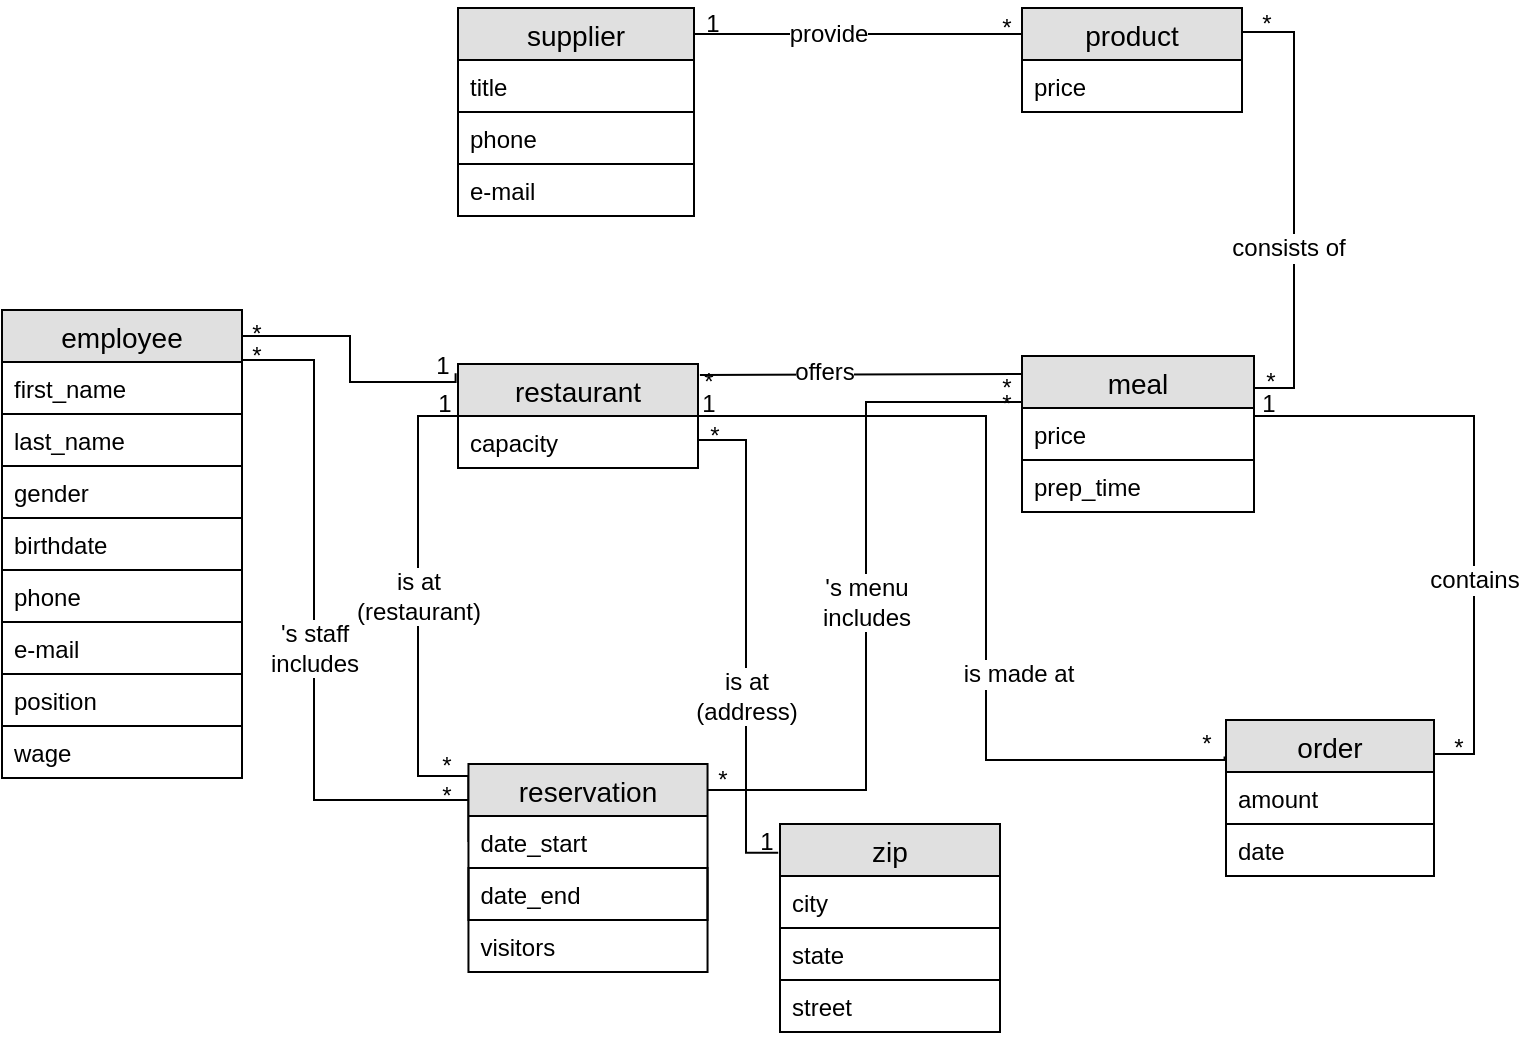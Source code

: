 <mxfile version="12.8.8" type="device"><diagram id="ct5uV1GagEWf_1F5VNr-" name="Page-1"><mxGraphModel dx="1108" dy="443" grid="1" gridSize="12" guides="1" tooltips="1" connect="1" arrows="1" fold="1" page="1" pageScale="1" pageWidth="827" pageHeight="1169" math="0" shadow="0"><root><mxCell id="0"/><mxCell id="1" parent="0"/><mxCell id="qQUGbPH0LoC0h657Pgv_-84" style="edgeStyle=orthogonalEdgeStyle;rounded=0;orthogonalLoop=1;jettySize=auto;html=1;exitX=0;exitY=0.5;exitDx=0;exitDy=0;entryX=0;entryY=0.5;entryDx=0;entryDy=0;endArrow=none;endFill=0;" parent="1" edge="1"><mxGeometry relative="1" as="geometry"><Array as="points"><mxPoint x="281" y="400"/><mxPoint x="256" y="400"/><mxPoint x="256" y="220"/><mxPoint x="276" y="220"/></Array><mxPoint x="281.23" y="433" as="sourcePoint"/><mxPoint x="276" y="233" as="targetPoint"/></mxGeometry></mxCell><mxCell id="5gHXchX0eQLoz7Jpz7ak-33" value="is at &lt;br&gt;(restaurant)" style="text;html=1;align=center;verticalAlign=middle;resizable=0;points=[];labelBackgroundColor=#ffffff;" parent="qQUGbPH0LoC0h657Pgv_-84" vertex="1" connectable="0"><mxGeometry x="-0.04" y="-1" relative="1" as="geometry"><mxPoint x="-1" y="-18.2" as="offset"/></mxGeometry></mxCell><mxCell id="qQUGbPH0LoC0h657Pgv_-85" value="*" style="text;html=1;align=center;verticalAlign=middle;resizable=0;points=[];autosize=1;" parent="1" vertex="1"><mxGeometry x="280.46" y="448" width="20" height="20" as="geometry"/></mxCell><mxCell id="qQUGbPH0LoC0h657Pgv_-97" value="" style="endArrow=none;html=1;rounded=0;exitX=1.008;exitY=0.106;exitDx=0;exitDy=0;entryX=0.017;entryY=0.115;entryDx=0;entryDy=0;exitPerimeter=0;entryPerimeter=0;" parent="1" source="xJGgnajFfZt-nxZOOltU-17" target="qQUGbPH0LoC0h657Pgv_-40" edge="1"><mxGeometry relative="1" as="geometry"><mxPoint x="662" y="233" as="sourcePoint"/><mxPoint x="312" y="243" as="targetPoint"/><Array as="points"/></mxGeometry></mxCell><mxCell id="5gHXchX0eQLoz7Jpz7ak-40" value="offers" style="text;html=1;align=center;verticalAlign=middle;resizable=0;points=[];labelBackgroundColor=#ffffff;" parent="qQUGbPH0LoC0h657Pgv_-97" vertex="1" connectable="0"><mxGeometry x="0.608" y="-97" relative="1" as="geometry"><mxPoint x="-69.08" y="-97.96" as="offset"/></mxGeometry></mxCell><mxCell id="qQUGbPH0LoC0h657Pgv_-104" style="edgeStyle=orthogonalEdgeStyle;rounded=0;orthogonalLoop=1;jettySize=auto;html=1;exitX=1;exitY=0.5;exitDx=0;exitDy=0;entryX=-0.008;entryY=0.138;entryDx=0;entryDy=0;endArrow=none;endFill=0;entryPerimeter=0;exitPerimeter=0;" parent="1" source="xJGgnajFfZt-nxZOOltU-20" target="qQUGbPH0LoC0h657Pgv_-44" edge="1"><mxGeometry relative="1" as="geometry"><Array as="points"><mxPoint x="396" y="232"/><mxPoint x="420" y="232"/><mxPoint x="420" y="438"/></Array></mxGeometry></mxCell><mxCell id="5gHXchX0eQLoz7Jpz7ak-32" value="is at&lt;br&gt;(address)" style="text;html=1;align=center;verticalAlign=middle;resizable=0;points=[];labelBackgroundColor=#ffffff;" parent="qQUGbPH0LoC0h657Pgv_-104" vertex="1" connectable="0"><mxGeometry x="0.294" relative="1" as="geometry"><mxPoint y="-7" as="offset"/></mxGeometry></mxCell><mxCell id="qQUGbPH0LoC0h657Pgv_-105" value="*" style="text;html=1;align=center;verticalAlign=middle;resizable=0;points=[];autosize=1;" parent="1" vertex="1"><mxGeometry x="394" y="220" width="20" height="20" as="geometry"/></mxCell><mxCell id="qQUGbPH0LoC0h657Pgv_-106" value="1" style="text;html=1;align=center;verticalAlign=middle;resizable=0;points=[];autosize=1;" parent="1" vertex="1"><mxGeometry x="420" y="423" width="20" height="20" as="geometry"/></mxCell><mxCell id="qQUGbPH0LoC0h657Pgv_-110" style="edgeStyle=orthogonalEdgeStyle;rounded=0;orthogonalLoop=1;jettySize=auto;html=1;exitX=1;exitY=0.5;exitDx=0;exitDy=0;entryX=-0.007;entryY=-0.299;entryDx=0;entryDy=0;entryPerimeter=0;endArrow=none;endFill=0;" parent="1" edge="1"><mxGeometry relative="1" as="geometry"><Array as="points"><mxPoint x="396" y="220"/><mxPoint x="540" y="220"/><mxPoint x="540" y="392"/><mxPoint x="659" y="392"/></Array><mxPoint x="396" y="233" as="sourcePoint"/><mxPoint x="659.272" y="390.226" as="targetPoint"/></mxGeometry></mxCell><mxCell id="5gHXchX0eQLoz7Jpz7ak-37" value="is made at" style="text;html=1;align=center;verticalAlign=middle;resizable=0;points=[];labelBackgroundColor=#ffffff;" parent="qQUGbPH0LoC0h657Pgv_-110" vertex="1" connectable="0"><mxGeometry x="-0.347" y="2" relative="1" as="geometry"><mxPoint x="25.79" y="130.97" as="offset"/></mxGeometry></mxCell><mxCell id="qQUGbPH0LoC0h657Pgv_-112" value="1" style="text;html=1;align=center;verticalAlign=middle;resizable=0;points=[];autosize=1;" parent="1" vertex="1"><mxGeometry x="391" y="204" width="20" height="20" as="geometry"/></mxCell><mxCell id="qQUGbPH0LoC0h657Pgv_-113" value="*" style="text;html=1;align=center;verticalAlign=middle;resizable=0;points=[];autosize=1;" parent="1" vertex="1"><mxGeometry x="640" y="374" width="20" height="20" as="geometry"/></mxCell><mxCell id="5gHXchX0eQLoz7Jpz7ak-5" style="edgeStyle=orthogonalEdgeStyle;rounded=0;orthogonalLoop=1;jettySize=auto;html=1;exitX=1;exitY=0.5;exitDx=0;exitDy=0;entryX=1;entryY=0.109;entryDx=0;entryDy=0;entryPerimeter=0;endArrow=none;endFill=0;" parent="1" target="qQUGbPH0LoC0h657Pgv_-48" edge="1"><mxGeometry relative="1" as="geometry"><Array as="points"><mxPoint x="674" y="220"/><mxPoint x="784" y="220"/><mxPoint x="784" y="389"/></Array><mxPoint x="674" y="233" as="sourcePoint"/></mxGeometry></mxCell><mxCell id="5gHXchX0eQLoz7Jpz7ak-35" value="contains" style="text;html=1;align=center;verticalAlign=middle;resizable=0;points=[];labelBackgroundColor=#ffffff;" parent="5gHXchX0eQLoz7Jpz7ak-5" vertex="1" connectable="0"><mxGeometry x="0.278" relative="1" as="geometry"><mxPoint as="offset"/></mxGeometry></mxCell><mxCell id="5gHXchX0eQLoz7Jpz7ak-6" style="edgeStyle=orthogonalEdgeStyle;rounded=0;orthogonalLoop=1;jettySize=auto;html=1;exitX=0;exitY=0.25;exitDx=0;exitDy=0;entryX=0.992;entryY=0.1;entryDx=0;entryDy=0;entryPerimeter=0;endArrow=none;endFill=0;" parent="1" source="qQUGbPH0LoC0h657Pgv_-28" target="xJGgnajFfZt-nxZOOltU-21" edge="1"><mxGeometry relative="1" as="geometry"><Array as="points"><mxPoint x="558" y="29"/></Array></mxGeometry></mxCell><mxCell id="5gHXchX0eQLoz7Jpz7ak-27" value="provide" style="text;html=1;align=center;verticalAlign=middle;resizable=0;points=[];labelBackgroundColor=#ffffff;" parent="5gHXchX0eQLoz7Jpz7ak-6" vertex="1" connectable="0"><mxGeometry x="0.146" y="-3" relative="1" as="geometry"><mxPoint x="-1.33" y="3" as="offset"/></mxGeometry></mxCell><mxCell id="5gHXchX0eQLoz7Jpz7ak-10" style="edgeStyle=orthogonalEdgeStyle;rounded=0;orthogonalLoop=1;jettySize=auto;html=1;exitX=1;exitY=0;exitDx=0;exitDy=0;entryX=1;entryY=0.115;entryDx=0;entryDy=0;entryPerimeter=0;endArrow=none;endFill=0;" parent="1" source="qQUGbPH0LoC0h657Pgv_-28" target="qQUGbPH0LoC0h657Pgv_-40" edge="1"><mxGeometry relative="1" as="geometry"><Array as="points"><mxPoint x="668" y="28"/><mxPoint x="694" y="28"/><mxPoint x="694" y="206"/></Array></mxGeometry></mxCell><mxCell id="5gHXchX0eQLoz7Jpz7ak-7" value="1" style="text;html=1;align=center;verticalAlign=middle;resizable=0;points=[];autosize=1;" parent="1" vertex="1"><mxGeometry x="391" y="12" width="24" height="24" as="geometry"/></mxCell><mxCell id="5gHXchX0eQLoz7Jpz7ak-8" value="*" style="text;html=1;align=center;verticalAlign=middle;resizable=0;points=[];autosize=1;" parent="1" vertex="1"><mxGeometry x="538" y="14" width="24" height="24" as="geometry"/></mxCell><mxCell id="5gHXchX0eQLoz7Jpz7ak-11" value="*" style="text;html=1;align=center;verticalAlign=middle;resizable=0;points=[];autosize=1;" parent="1" vertex="1"><mxGeometry x="668" y="12" width="24" height="24" as="geometry"/></mxCell><mxCell id="5gHXchX0eQLoz7Jpz7ak-12" value="*" style="text;html=1;align=center;verticalAlign=middle;resizable=0;points=[];autosize=1;" parent="1" vertex="1"><mxGeometry x="670" y="191" width="24" height="24" as="geometry"/></mxCell><mxCell id="5gHXchX0eQLoz7Jpz7ak-13" value="1" style="text;html=1;align=center;verticalAlign=middle;resizable=0;points=[];autosize=1;" parent="1" vertex="1"><mxGeometry x="669" y="202" width="24" height="24" as="geometry"/></mxCell><mxCell id="5gHXchX0eQLoz7Jpz7ak-14" value="*" style="text;html=1;align=center;verticalAlign=middle;resizable=0;points=[];autosize=1;" parent="1" vertex="1"><mxGeometry x="764" y="374" width="24" height="24" as="geometry"/></mxCell><mxCell id="5gHXchX0eQLoz7Jpz7ak-15" style="edgeStyle=orthogonalEdgeStyle;rounded=0;orthogonalLoop=1;jettySize=auto;html=1;exitX=1;exitY=0;exitDx=0;exitDy=0;endArrow=none;endFill=0;" parent="1" source="qQUGbPH0LoC0h657Pgv_-9" target="qQUGbPH0LoC0h657Pgv_-20" edge="1"><mxGeometry relative="1" as="geometry"><mxPoint x="276" y="412" as="targetPoint"/><Array as="points"><mxPoint x="168" y="192"/><mxPoint x="204" y="192"/><mxPoint x="204" y="412"/></Array></mxGeometry></mxCell><mxCell id="5gHXchX0eQLoz7Jpz7ak-34" value="'s staff&lt;br&gt;includes" style="text;html=1;align=center;verticalAlign=middle;resizable=0;points=[];labelBackgroundColor=#ffffff;" parent="5gHXchX0eQLoz7Jpz7ak-15" vertex="1" connectable="0"><mxGeometry x="0.397" y="-3" relative="1" as="geometry"><mxPoint x="3" y="-45" as="offset"/></mxGeometry></mxCell><mxCell id="5gHXchX0eQLoz7Jpz7ak-16" value="*" style="text;html=1;align=center;verticalAlign=middle;resizable=0;points=[];autosize=1;" parent="1" vertex="1"><mxGeometry x="163" y="178" width="24" height="24" as="geometry"/></mxCell><mxCell id="5gHXchX0eQLoz7Jpz7ak-17" value="*" style="text;html=1;align=center;verticalAlign=middle;resizable=0;points=[];autosize=1;" parent="1" vertex="1"><mxGeometry x="258" y="398" width="24" height="24" as="geometry"/></mxCell><mxCell id="5gHXchX0eQLoz7Jpz7ak-18" value="1" style="text;html=1;align=center;verticalAlign=middle;resizable=0;points=[];autosize=1;" parent="1" vertex="1"><mxGeometry x="257.23" y="202" width="24" height="24" as="geometry"/></mxCell><mxCell id="5gHXchX0eQLoz7Jpz7ak-19" value="*" style="text;html=1;align=center;verticalAlign=middle;resizable=0;points=[];autosize=1;" parent="1" vertex="1"><mxGeometry x="258" y="383" width="24" height="24" as="geometry"/></mxCell><mxCell id="5gHXchX0eQLoz7Jpz7ak-22" value="*" style="text;html=1;align=center;verticalAlign=middle;resizable=0;points=[];autosize=1;" parent="1" vertex="1"><mxGeometry x="389" y="191" width="24" height="24" as="geometry"/></mxCell><mxCell id="5gHXchX0eQLoz7Jpz7ak-23" value="*" style="text;html=1;align=center;verticalAlign=middle;resizable=0;points=[];autosize=1;" parent="1" vertex="1"><mxGeometry x="538" y="194" width="24" height="24" as="geometry"/></mxCell><mxCell id="5gHXchX0eQLoz7Jpz7ak-24" style="edgeStyle=orthogonalEdgeStyle;rounded=0;orthogonalLoop=1;jettySize=auto;html=1;exitX=0;exitY=0.5;exitDx=0;exitDy=0;entryX=0.994;entryY=0.083;entryDx=0;entryDy=0;entryPerimeter=0;endArrow=none;endFill=0;" parent="1" target="qQUGbPH0LoC0h657Pgv_-20" edge="1"><mxGeometry relative="1" as="geometry"><Array as="points"><mxPoint x="558" y="213"/><mxPoint x="480" y="213"/><mxPoint x="480" y="407"/></Array><mxPoint x="558" y="233" as="sourcePoint"/></mxGeometry></mxCell><mxCell id="5gHXchX0eQLoz7Jpz7ak-36" value="'s menu&lt;br&gt;includes" style="text;html=1;align=center;verticalAlign=middle;resizable=0;points=[];labelBackgroundColor=#ffffff;" parent="5gHXchX0eQLoz7Jpz7ak-24" vertex="1" connectable="0"><mxGeometry x="0.109" relative="1" as="geometry"><mxPoint y="-11.21" as="offset"/></mxGeometry></mxCell><mxCell id="5gHXchX0eQLoz7Jpz7ak-25" value="*" style="text;html=1;align=center;verticalAlign=middle;resizable=0;points=[];autosize=1;" parent="1" vertex="1"><mxGeometry x="538" y="202" width="24" height="24" as="geometry"/></mxCell><mxCell id="5gHXchX0eQLoz7Jpz7ak-26" value="*" style="text;html=1;align=center;verticalAlign=middle;resizable=0;points=[];autosize=1;" parent="1" vertex="1"><mxGeometry x="396" y="390" width="24" height="24" as="geometry"/></mxCell><mxCell id="5gHXchX0eQLoz7Jpz7ak-29" value="consists of" style="text;html=1;align=center;verticalAlign=middle;resizable=0;points=[];labelBackgroundColor=#ffffff;" parent="1" vertex="1" connectable="0"><mxGeometry x="694.003" y="136" as="geometry"><mxPoint x="-3" as="offset"/></mxGeometry></mxCell><mxCell id="qQUGbPH0LoC0h657Pgv_-20" value="reservation" style="swimlane;fontStyle=0;childLayout=stackLayout;horizontal=1;startSize=26;fillColor=#e0e0e0;horizontalStack=0;resizeParent=1;resizeParentMax=0;resizeLast=0;collapsible=1;marginBottom=0;swimlaneFillColor=#ffffff;align=center;fontSize=14;aspect=fixed;" parent="1" vertex="1"><mxGeometry x="281.23" y="394" width="119.54" height="104" as="geometry"/></mxCell><mxCell id="qQUGbPH0LoC0h657Pgv_-23" value="date_start" style="text;strokeColor=none;fillColor=none;spacingLeft=4;spacingRight=4;overflow=hidden;rotatable=0;points=[[0,0.5],[1,0.5]];portConstraint=eastwest;fontSize=12;" parent="qQUGbPH0LoC0h657Pgv_-20" vertex="1"><mxGeometry y="26" width="119.54" height="26" as="geometry"/></mxCell><mxCell id="qQUGbPH0LoC0h657Pgv_-24" value="date_end" style="text;strokeColor=#000000;fillColor=none;spacingLeft=4;spacingRight=4;overflow=hidden;rotatable=0;points=[[0,0.5],[1,0.5]];portConstraint=eastwest;fontSize=12;" parent="qQUGbPH0LoC0h657Pgv_-20" vertex="1"><mxGeometry y="52" width="119.54" height="26" as="geometry"/></mxCell><mxCell id="qQUGbPH0LoC0h657Pgv_-25" value="visitors" style="text;strokeColor=none;fillColor=none;spacingLeft=4;spacingRight=4;overflow=hidden;rotatable=0;points=[[0,0.5],[1,0.5]];portConstraint=eastwest;fontSize=12;" parent="qQUGbPH0LoC0h657Pgv_-20" vertex="1"><mxGeometry y="78" width="119.54" height="26" as="geometry"/></mxCell><mxCell id="xJGgnajFfZt-nxZOOltU-17" value="restaurant" style="swimlane;fontStyle=0;childLayout=stackLayout;horizontal=1;startSize=26;fillColor=#e0e0e0;horizontalStack=0;resizeParent=1;resizeParentMax=0;resizeLast=0;collapsible=1;marginBottom=0;swimlaneFillColor=#ffffff;align=center;fontSize=14;" parent="1" vertex="1"><mxGeometry x="276" y="194" width="120" height="52" as="geometry"/></mxCell><mxCell id="xJGgnajFfZt-nxZOOltU-20" value="capacity" style="text;strokeColor=none;fillColor=none;spacingLeft=4;spacingRight=4;overflow=hidden;rotatable=0;points=[[0,0.5],[1,0.5]];portConstraint=eastwest;fontSize=12;" parent="xJGgnajFfZt-nxZOOltU-17" vertex="1"><mxGeometry y="26" width="120" height="26" as="geometry"/></mxCell><mxCell id="qQUGbPH0LoC0h657Pgv_-44" value="zip" style="swimlane;fontStyle=0;childLayout=stackLayout;horizontal=1;startSize=26;fillColor=#e0e0e0;horizontalStack=0;resizeParent=1;resizeParentMax=0;resizeLast=0;collapsible=1;marginBottom=0;swimlaneFillColor=#ffffff;align=center;fontSize=14;" parent="1" vertex="1"><mxGeometry x="437" y="424" width="110" height="104" as="geometry"/></mxCell><mxCell id="qQUGbPH0LoC0h657Pgv_-46" value="city" style="text;strokeColor=#000000;fillColor=none;spacingLeft=4;spacingRight=4;overflow=hidden;rotatable=0;points=[[0,0.5],[1,0.5]];portConstraint=eastwest;fontSize=12;" parent="qQUGbPH0LoC0h657Pgv_-44" vertex="1"><mxGeometry y="26" width="110" height="26" as="geometry"/></mxCell><mxCell id="qQUGbPH0LoC0h657Pgv_-47" value="state" style="text;strokeColor=#000000;fillColor=none;spacingLeft=4;spacingRight=4;overflow=hidden;rotatable=0;points=[[0,0.5],[1,0.5]];portConstraint=eastwest;fontSize=12;" parent="qQUGbPH0LoC0h657Pgv_-44" vertex="1"><mxGeometry y="52" width="110" height="26" as="geometry"/></mxCell><mxCell id="5yfiLzEO_SKrgSJjtX6h-1" value="street" style="text;strokeColor=none;fillColor=none;spacingLeft=4;spacingRight=4;overflow=hidden;rotatable=0;points=[[0,0.5],[1,0.5]];portConstraint=eastwest;fontSize=12;" parent="qQUGbPH0LoC0h657Pgv_-44" vertex="1"><mxGeometry y="78" width="110" height="26" as="geometry"/></mxCell><mxCell id="qQUGbPH0LoC0h657Pgv_-40" value="meal" style="swimlane;fontStyle=0;childLayout=stackLayout;horizontal=1;startSize=26;fillColor=#e0e0e0;horizontalStack=0;resizeParent=1;resizeParentMax=0;resizeLast=0;collapsible=1;marginBottom=0;swimlaneFillColor=#ffffff;align=center;fontSize=14;" parent="1" vertex="1"><mxGeometry x="558" y="190" width="116" height="78" as="geometry"/></mxCell><mxCell id="qQUGbPH0LoC0h657Pgv_-42" value="price" style="text;strokeColor=#000000;fillColor=none;spacingLeft=4;spacingRight=4;overflow=hidden;rotatable=0;points=[[0,0.5],[1,0.5]];portConstraint=eastwest;fontSize=12;" parent="qQUGbPH0LoC0h657Pgv_-40" vertex="1"><mxGeometry y="26" width="116" height="26" as="geometry"/></mxCell><mxCell id="qQUGbPH0LoC0h657Pgv_-43" value="prep_time" style="text;strokeColor=none;fillColor=none;spacingLeft=4;spacingRight=4;overflow=hidden;rotatable=0;points=[[0,0.5],[1,0.5]];portConstraint=eastwest;fontSize=12;" parent="qQUGbPH0LoC0h657Pgv_-40" vertex="1"><mxGeometry y="52" width="116" height="26" as="geometry"/></mxCell><mxCell id="qQUGbPH0LoC0h657Pgv_-28" value="product" style="swimlane;fontStyle=0;childLayout=stackLayout;horizontal=1;startSize=26;fillColor=#e0e0e0;horizontalStack=0;resizeParent=1;resizeParentMax=0;resizeLast=0;collapsible=1;marginBottom=0;swimlaneFillColor=#ffffff;align=center;fontSize=14;" parent="1" vertex="1"><mxGeometry x="558" y="16" width="110" height="52" as="geometry"/></mxCell><mxCell id="qQUGbPH0LoC0h657Pgv_-31" value="price" style="text;strokeColor=none;fillColor=none;spacingLeft=4;spacingRight=4;overflow=hidden;rotatable=0;points=[[0,0.5],[1,0.5]];portConstraint=eastwest;fontSize=12;" parent="qQUGbPH0LoC0h657Pgv_-28" vertex="1"><mxGeometry y="26" width="110" height="26" as="geometry"/></mxCell><mxCell id="xJGgnajFfZt-nxZOOltU-21" value="supplier" style="swimlane;fontStyle=0;childLayout=stackLayout;horizontal=1;startSize=26;fillColor=#e0e0e0;horizontalStack=0;resizeParent=1;resizeParentMax=0;resizeLast=0;collapsible=1;marginBottom=0;swimlaneFillColor=#ffffff;align=center;fontSize=14;aspect=fixed;" parent="1" vertex="1"><mxGeometry x="276" y="16" width="118" height="104" as="geometry"/></mxCell><mxCell id="xJGgnajFfZt-nxZOOltU-24" value="title" style="text;strokeColor=#000000;fillColor=none;spacingLeft=4;spacingRight=4;overflow=hidden;rotatable=0;points=[[0,0.5],[1,0.5]];portConstraint=eastwest;fontSize=12;" parent="xJGgnajFfZt-nxZOOltU-21" vertex="1"><mxGeometry y="26" width="118" height="26" as="geometry"/></mxCell><mxCell id="qQUGbPH0LoC0h657Pgv_-2" value="phone" style="text;strokeColor=#000000;fillColor=none;spacingLeft=4;spacingRight=4;overflow=hidden;rotatable=0;points=[[0,0.5],[1,0.5]];portConstraint=eastwest;fontSize=12;" parent="xJGgnajFfZt-nxZOOltU-21" vertex="1"><mxGeometry y="52" width="118" height="26" as="geometry"/></mxCell><mxCell id="qQUGbPH0LoC0h657Pgv_-8" value="e-mail" style="text;strokeColor=none;fillColor=none;spacingLeft=4;spacingRight=4;overflow=hidden;rotatable=0;points=[[0,0.5],[1,0.5]];portConstraint=eastwest;fontSize=12;" parent="xJGgnajFfZt-nxZOOltU-21" vertex="1"><mxGeometry y="78" width="118" height="26" as="geometry"/></mxCell><mxCell id="qQUGbPH0LoC0h657Pgv_-48" value="order" style="swimlane;fontStyle=0;childLayout=stackLayout;horizontal=1;startSize=26;fillColor=#e0e0e0;horizontalStack=0;resizeParent=1;resizeParentMax=0;resizeLast=0;collapsible=1;marginBottom=0;swimlaneFillColor=#ffffff;align=center;fontSize=14;" parent="1" vertex="1"><mxGeometry x="660" y="372" width="104" height="78" as="geometry"/></mxCell><mxCell id="qQUGbPH0LoC0h657Pgv_-52" value="amount" style="text;strokeColor=#000000;fillColor=none;spacingLeft=4;spacingRight=4;overflow=hidden;rotatable=0;points=[[0,0.5],[1,0.5]];portConstraint=eastwest;fontSize=12;" parent="qQUGbPH0LoC0h657Pgv_-48" vertex="1"><mxGeometry y="26" width="104" height="26" as="geometry"/></mxCell><mxCell id="qQUGbPH0LoC0h657Pgv_-53" value="date" style="text;strokeColor=none;fillColor=none;spacingLeft=4;spacingRight=4;overflow=hidden;rotatable=0;points=[[0,0.5],[1,0.5]];portConstraint=eastwest;fontSize=12;" parent="qQUGbPH0LoC0h657Pgv_-48" vertex="1"><mxGeometry y="52" width="104" height="26" as="geometry"/></mxCell><mxCell id="5gHXchX0eQLoz7Jpz7ak-43" style="edgeStyle=orthogonalEdgeStyle;rounded=0;orthogonalLoop=1;jettySize=auto;html=1;exitX=1;exitY=0;exitDx=0;exitDy=0;entryX=-0.01;entryY=0.09;entryDx=0;entryDy=0;entryPerimeter=0;endArrow=none;endFill=0;" parent="1" source="qQUGbPH0LoC0h657Pgv_-9" target="xJGgnajFfZt-nxZOOltU-17" edge="1"><mxGeometry relative="1" as="geometry"><Array as="points"><mxPoint x="168" y="180"/><mxPoint x="222" y="180"/><mxPoint x="222" y="203"/></Array></mxGeometry></mxCell><mxCell id="qQUGbPH0LoC0h657Pgv_-9" value="employee" style="swimlane;fontStyle=0;childLayout=stackLayout;horizontal=1;startSize=26;fillColor=#e0e0e0;horizontalStack=0;resizeParent=1;resizeParentMax=0;resizeLast=0;collapsible=1;marginBottom=0;swimlaneFillColor=#ffffff;align=center;fontSize=14;aspect=fixed;" parent="1" vertex="1"><mxGeometry x="48" y="167" width="120" height="234" as="geometry"/></mxCell><mxCell id="qQUGbPH0LoC0h657Pgv_-12" value="first_name" style="text;strokeColor=none;fillColor=none;spacingLeft=4;spacingRight=4;overflow=hidden;rotatable=0;points=[[0,0.5],[1,0.5]];portConstraint=eastwest;fontSize=12;" parent="qQUGbPH0LoC0h657Pgv_-9" vertex="1"><mxGeometry y="26" width="120" height="26" as="geometry"/></mxCell><mxCell id="qQUGbPH0LoC0h657Pgv_-13" value="last_name" style="text;strokeColor=#000000;fillColor=none;spacingLeft=4;spacingRight=4;overflow=hidden;rotatable=0;points=[[0,0.5],[1,0.5]];portConstraint=eastwest;fontSize=12;" parent="qQUGbPH0LoC0h657Pgv_-9" vertex="1"><mxGeometry y="52" width="120" height="26" as="geometry"/></mxCell><mxCell id="qQUGbPH0LoC0h657Pgv_-14" value="gender" style="text;strokeColor=none;fillColor=none;spacingLeft=4;spacingRight=4;overflow=hidden;rotatable=0;points=[[0,0.5],[1,0.5]];portConstraint=eastwest;fontSize=12;" parent="qQUGbPH0LoC0h657Pgv_-9" vertex="1"><mxGeometry y="78" width="120" height="26" as="geometry"/></mxCell><mxCell id="qQUGbPH0LoC0h657Pgv_-15" value="birthdate" style="text;strokeColor=#000000;fillColor=none;spacingLeft=4;spacingRight=4;overflow=hidden;rotatable=0;points=[[0,0.5],[1,0.5]];portConstraint=eastwest;fontSize=12;" parent="qQUGbPH0LoC0h657Pgv_-9" vertex="1"><mxGeometry y="104" width="120" height="26" as="geometry"/></mxCell><mxCell id="qQUGbPH0LoC0h657Pgv_-16" value="phone" style="text;strokeColor=none;fillColor=none;spacingLeft=4;spacingRight=4;overflow=hidden;rotatable=0;points=[[0,0.5],[1,0.5]];portConstraint=eastwest;fontSize=12;" parent="qQUGbPH0LoC0h657Pgv_-9" vertex="1"><mxGeometry y="130" width="120" height="26" as="geometry"/></mxCell><mxCell id="qQUGbPH0LoC0h657Pgv_-17" value="e-mail" style="text;strokeColor=#000000;fillColor=none;spacingLeft=4;spacingRight=4;overflow=hidden;rotatable=0;points=[[0,0.5],[1,0.5]];portConstraint=eastwest;fontSize=12;" parent="qQUGbPH0LoC0h657Pgv_-9" vertex="1"><mxGeometry y="156" width="120" height="26" as="geometry"/></mxCell><mxCell id="qQUGbPH0LoC0h657Pgv_-18" value="position" style="text;strokeColor=#000000;fillColor=none;spacingLeft=4;spacingRight=4;overflow=hidden;rotatable=0;points=[[0,0.5],[1,0.5]];portConstraint=eastwest;fontSize=12;" parent="qQUGbPH0LoC0h657Pgv_-9" vertex="1"><mxGeometry y="182" width="120" height="26" as="geometry"/></mxCell><mxCell id="qQUGbPH0LoC0h657Pgv_-19" value="wage" style="text;strokeColor=none;fillColor=none;spacingLeft=4;spacingRight=4;overflow=hidden;rotatable=0;points=[[0,0.5],[1,0.5]];portConstraint=eastwest;fontSize=12;" parent="qQUGbPH0LoC0h657Pgv_-9" vertex="1"><mxGeometry y="208" width="120" height="26" as="geometry"/></mxCell><mxCell id="5gHXchX0eQLoz7Jpz7ak-44" value="*" style="text;html=1;align=center;verticalAlign=middle;resizable=0;points=[];autosize=1;" parent="1" vertex="1"><mxGeometry x="163" y="167" width="24" height="24" as="geometry"/></mxCell><mxCell id="5gHXchX0eQLoz7Jpz7ak-45" value="1" style="text;html=1;align=center;verticalAlign=middle;resizable=0;points=[];autosize=1;" parent="1" vertex="1"><mxGeometry x="256" y="183" width="24" height="24" as="geometry"/></mxCell></root></mxGraphModel></diagram></mxfile>